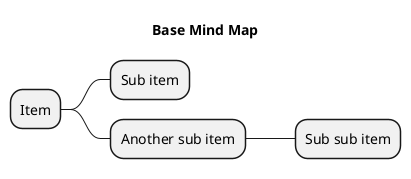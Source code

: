 @startmindmap MindMapBase

title Base Mind Map

* Item
** Sub item
** Another sub item
*** Sub sub item

@endmindmap
